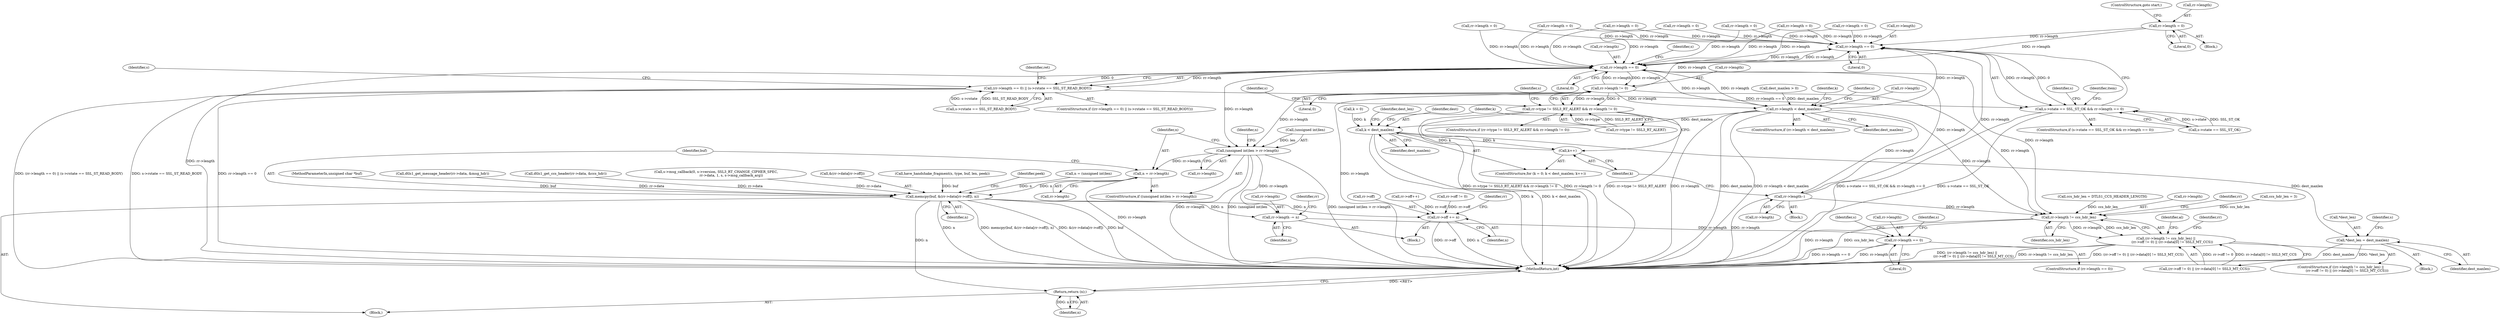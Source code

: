 digraph "0_openssl_e9bbefbf0f24c57645e7ad6a5a71ae649d18ac8e@pointer" {
"1000410" [label="(Call,rr->length = 0)"];
"1000302" [label="(Call,rr->length == 0)"];
"1000296" [label="(Call,s->state == SSL_ST_OK && rr->length == 0)"];
"1000364" [label="(Call,rr->length == 0)"];
"1000363" [label="(Call,(rr->length == 0) || (s->rstate == SSL_ST_READ_BODY))"];
"1000423" [label="(Call,rr->length != 0)"];
"1000417" [label="(Call,rr->type != SSL3_RT_ALERT && rr->length != 0)"];
"1000529" [label="(Call,(unsigned int)len > rr->length)"];
"1000536" [label="(Call,n = rr->length)"];
"1000547" [label="(Call,memcpy(buf, &(rr->data[rr->off]), n))"];
"1000562" [label="(Call,rr->length -= n)"];
"1000573" [label="(Call,rr->length == 0)"];
"1000567" [label="(Call,rr->off += n)"];
"1000646" [label="(Return,return (n);)"];
"1000804" [label="(Call,rr->length < dest_maxlen)"];
"1000825" [label="(Call,k < dest_maxlen)"];
"1000828" [label="(Call,k++)"];
"1000847" [label="(Call,*dest_len = dest_maxlen)"];
"1000843" [label="(Call,rr->length--)"];
"1001445" [label="(Call,rr->length != ccs_hdr_len)"];
"1001444" [label="(Call,(rr->length != ccs_hdr_len) ||\n            (rr->off != 0) || (rr->data[0] != SSL3_MT_CCS))"];
"1000561" [label="(Block,)"];
"1001471" [label="(Call,rr->length = 0)"];
"1000365" [label="(Call,rr->length)"];
"1001465" [label="(Identifier,al)"];
"1001449" [label="(Identifier,ccs_hdr_len)"];
"1000401" [label="(Identifier,s)"];
"1000822" [label="(Call,k = 0)"];
"1000469" [label="(Call,rr->length = 0)"];
"1000547" [label="(Call,memcpy(buf, &(rr->data[rr->off]), n))"];
"1000533" [label="(Call,rr->length)"];
"1000371" [label="(Identifier,s)"];
"1000295" [label="(ControlStructure,if (s->state == SSL_ST_OK && rr->length == 0))"];
"1000848" [label="(Call,*dest_len)"];
"1000362" [label="(ControlStructure,if ((rr->length == 0) || (s->rstate == SSL_ST_READ_BODY)))"];
"1000363" [label="(Call,(rr->length == 0) || (s->rstate == SSL_ST_READ_BODY))"];
"1001576" [label="(Call,rr->length = 0)"];
"1000500" [label="(Block,)"];
"1000829" [label="(Identifier,k)"];
"1000528" [label="(ControlStructure,if ((unsigned int)len > rr->length))"];
"1000376" [label="(Identifier,ret)"];
"1000573" [label="(Call,rr->length == 0)"];
"1000803" [label="(ControlStructure,if (rr->length < dest_maxlen))"];
"1000568" [label="(Call,rr->off)"];
"1000577" [label="(Literal,0)"];
"1000839" [label="(Call,rr->off++)"];
"1000815" [label="(Call,rr->length = 0)"];
"1000833" [label="(Identifier,dest)"];
"1000415" [label="(ControlStructure,goto start;)"];
"1001443" [label="(ControlStructure,if ((rr->length != ccs_hdr_len) ||\n            (rr->off != 0) || (rr->data[0] != SSL3_MT_CCS)))"];
"1001559" [label="(Call,dtls1_get_message_header(rr->data, &msg_hdr))"];
"1000804" [label="(Call,rr->length < dest_maxlen)"];
"1000855" [label="(Identifier,s)"];
"1000542" [label="(Call,n = (unsigned int)len)"];
"1000418" [label="(Call,rr->type != SSL3_RT_ALERT)"];
"1001473" [label="(Identifier,rr)"];
"1000530" [label="(Call,(unsigned int)len)"];
"1001451" [label="(Call,rr->off != 0)"];
"1001425" [label="(Call,ccs_hdr_len = DTLS1_CCS_HEADER_LENGTH)"];
"1000302" [label="(Call,rr->length == 0)"];
"1000359" [label="(Identifier,s)"];
"1000297" [label="(Call,s->state == SSL_ST_OK)"];
"1001446" [label="(Call,rr->length)"];
"1000569" [label="(Identifier,rr)"];
"1000536" [label="(Call,n = rr->length)"];
"1000581" [label="(Identifier,s)"];
"1000575" [label="(Identifier,rr)"];
"1000825" [label="(Call,k < dest_maxlen)"];
"1000593" [label="(Identifier,s)"];
"1000799" [label="(Call,dest_maxlen > 0)"];
"1000160" [label="(MethodParameterIn,unsigned char *buf)"];
"1001716" [label="(Call,rr->length = 0)"];
"1000808" [label="(Identifier,dest_maxlen)"];
"1000417" [label="(Call,rr->type != SSL3_RT_ALERT && rr->length != 0)"];
"1000571" [label="(Identifier,n)"];
"1000529" [label="(Call,(unsigned int)len > rr->length)"];
"1000439" [label="(Identifier,s)"];
"1000368" [label="(Literal,0)"];
"1001105" [label="(Call,rr->length = 0)"];
"1000823" [label="(Identifier,k)"];
"1000537" [label="(Identifier,n)"];
"1001819" [label="(MethodReturn,int)"];
"1000431" [label="(Identifier,s)"];
"1000847" [label="(Call,*dest_len = dest_maxlen)"];
"1000411" [label="(Call,rr->length)"];
"1000830" [label="(Block,)"];
"1000548" [label="(Identifier,buf)"];
"1001450" [label="(Call,(rr->off != 0) || (rr->data[0] != SSL3_MT_CCS))"];
"1000310" [label="(Identifier,item)"];
"1001453" [label="(Identifier,rr)"];
"1001428" [label="(Call,dtls1_get_ccs_header(rr->data, &ccs_hdr))"];
"1000364" [label="(Call,rr->length == 0)"];
"1000574" [label="(Call,rr->length)"];
"1001480" [label="(Call,s->msg_callback(0, s->version, SSL3_RT_CHANGE_CIPHER_SPEC,\n                            rr->data, 1, s, s->msg_callback_arg))"];
"1000296" [label="(Call,s->state == SSL_ST_OK && rr->length == 0)"];
"1000423" [label="(Call,rr->length != 0)"];
"1000646" [label="(Return,return (n);)"];
"1000549" [label="(Call,&(rr->data[rr->off]))"];
"1000844" [label="(Call,rr->length)"];
"1000826" [label="(Identifier,k)"];
"1000828" [label="(Call,k++)"];
"1000563" [label="(Call,rr->length)"];
"1001440" [label="(Call,ccs_hdr_len = 3)"];
"1000850" [label="(Identifier,dest_maxlen)"];
"1000219" [label="(Call,have_handshake_fragment(s, type, buf, len, peek))"];
"1000827" [label="(Identifier,dest_maxlen)"];
"1000410" [label="(Call,rr->length = 0)"];
"1000849" [label="(Identifier,dest_len)"];
"1000303" [label="(Call,rr->length)"];
"1000557" [label="(Identifier,n)"];
"1000560" [label="(Identifier,peek)"];
"1000369" [label="(Call,s->rstate == SSL_ST_READ_BODY)"];
"1000843" [label="(Call,rr->length--)"];
"1000647" [label="(Identifier,n)"];
"1001599" [label="(Call,rr->length = 0)"];
"1000424" [label="(Call,rr->length)"];
"1000427" [label="(Literal,0)"];
"1000821" [label="(ControlStructure,for (k = 0; k < dest_maxlen; k++))"];
"1000802" [label="(Block,)"];
"1000306" [label="(Literal,0)"];
"1000562" [label="(Call,rr->length -= n)"];
"1000566" [label="(Identifier,n)"];
"1000812" [label="(Identifier,s)"];
"1000805" [label="(Call,rr->length)"];
"1001444" [label="(Call,(rr->length != ccs_hdr_len) ||\n            (rr->off != 0) || (rr->data[0] != SSL3_MT_CCS))"];
"1000538" [label="(Call,rr->length)"];
"1000414" [label="(Literal,0)"];
"1000543" [label="(Identifier,n)"];
"1001445" [label="(Call,rr->length != ccs_hdr_len)"];
"1000572" [label="(ControlStructure,if (rr->length == 0))"];
"1000567" [label="(Call,rr->off += n)"];
"1000416" [label="(ControlStructure,if (rr->type != SSL3_RT_ALERT && rr->length != 0))"];
"1000409" [label="(Block,)"];
"1000410" -> "1000409"  [label="AST: "];
"1000410" -> "1000414"  [label="CFG: "];
"1000411" -> "1000410"  [label="AST: "];
"1000414" -> "1000410"  [label="AST: "];
"1000415" -> "1000410"  [label="CFG: "];
"1000410" -> "1000302"  [label="DDG: rr->length"];
"1000410" -> "1000364"  [label="DDG: rr->length"];
"1000302" -> "1000296"  [label="AST: "];
"1000302" -> "1000306"  [label="CFG: "];
"1000303" -> "1000302"  [label="AST: "];
"1000306" -> "1000302"  [label="AST: "];
"1000296" -> "1000302"  [label="CFG: "];
"1000302" -> "1000296"  [label="DDG: rr->length"];
"1000302" -> "1000296"  [label="DDG: 0"];
"1000815" -> "1000302"  [label="DDG: rr->length"];
"1001471" -> "1000302"  [label="DDG: rr->length"];
"1001105" -> "1000302"  [label="DDG: rr->length"];
"1001716" -> "1000302"  [label="DDG: rr->length"];
"1000469" -> "1000302"  [label="DDG: rr->length"];
"1000804" -> "1000302"  [label="DDG: rr->length"];
"1000364" -> "1000302"  [label="DDG: rr->length"];
"1001599" -> "1000302"  [label="DDG: rr->length"];
"1000843" -> "1000302"  [label="DDG: rr->length"];
"1000423" -> "1000302"  [label="DDG: rr->length"];
"1001576" -> "1000302"  [label="DDG: rr->length"];
"1000302" -> "1000364"  [label="DDG: rr->length"];
"1000296" -> "1000295"  [label="AST: "];
"1000296" -> "1000297"  [label="CFG: "];
"1000297" -> "1000296"  [label="AST: "];
"1000310" -> "1000296"  [label="CFG: "];
"1000359" -> "1000296"  [label="CFG: "];
"1000296" -> "1001819"  [label="DDG: s->state == SSL_ST_OK && rr->length == 0"];
"1000296" -> "1001819"  [label="DDG: s->state == SSL_ST_OK"];
"1000297" -> "1000296"  [label="DDG: s->state"];
"1000297" -> "1000296"  [label="DDG: SSL_ST_OK"];
"1000363" -> "1000296"  [label="DDG: rr->length == 0"];
"1000364" -> "1000363"  [label="AST: "];
"1000364" -> "1000368"  [label="CFG: "];
"1000365" -> "1000364"  [label="AST: "];
"1000368" -> "1000364"  [label="AST: "];
"1000371" -> "1000364"  [label="CFG: "];
"1000363" -> "1000364"  [label="CFG: "];
"1000364" -> "1001819"  [label="DDG: rr->length"];
"1000364" -> "1000363"  [label="DDG: rr->length"];
"1000364" -> "1000363"  [label="DDG: 0"];
"1000815" -> "1000364"  [label="DDG: rr->length"];
"1001471" -> "1000364"  [label="DDG: rr->length"];
"1001105" -> "1000364"  [label="DDG: rr->length"];
"1001716" -> "1000364"  [label="DDG: rr->length"];
"1000469" -> "1000364"  [label="DDG: rr->length"];
"1000804" -> "1000364"  [label="DDG: rr->length"];
"1001599" -> "1000364"  [label="DDG: rr->length"];
"1000843" -> "1000364"  [label="DDG: rr->length"];
"1000423" -> "1000364"  [label="DDG: rr->length"];
"1001576" -> "1000364"  [label="DDG: rr->length"];
"1000364" -> "1000423"  [label="DDG: rr->length"];
"1000364" -> "1000529"  [label="DDG: rr->length"];
"1000364" -> "1000804"  [label="DDG: rr->length"];
"1000364" -> "1001445"  [label="DDG: rr->length"];
"1000363" -> "1000362"  [label="AST: "];
"1000363" -> "1000369"  [label="CFG: "];
"1000369" -> "1000363"  [label="AST: "];
"1000376" -> "1000363"  [label="CFG: "];
"1000401" -> "1000363"  [label="CFG: "];
"1000363" -> "1001819"  [label="DDG: s->rstate == SSL_ST_READ_BODY"];
"1000363" -> "1001819"  [label="DDG: rr->length == 0"];
"1000363" -> "1001819"  [label="DDG: (rr->length == 0) || (s->rstate == SSL_ST_READ_BODY)"];
"1000369" -> "1000363"  [label="DDG: s->rstate"];
"1000369" -> "1000363"  [label="DDG: SSL_ST_READ_BODY"];
"1000423" -> "1000417"  [label="AST: "];
"1000423" -> "1000427"  [label="CFG: "];
"1000424" -> "1000423"  [label="AST: "];
"1000427" -> "1000423"  [label="AST: "];
"1000417" -> "1000423"  [label="CFG: "];
"1000423" -> "1001819"  [label="DDG: rr->length"];
"1000423" -> "1000417"  [label="DDG: rr->length"];
"1000423" -> "1000417"  [label="DDG: 0"];
"1000423" -> "1000529"  [label="DDG: rr->length"];
"1000423" -> "1000804"  [label="DDG: rr->length"];
"1000423" -> "1001445"  [label="DDG: rr->length"];
"1000417" -> "1000416"  [label="AST: "];
"1000417" -> "1000418"  [label="CFG: "];
"1000418" -> "1000417"  [label="AST: "];
"1000431" -> "1000417"  [label="CFG: "];
"1000439" -> "1000417"  [label="CFG: "];
"1000417" -> "1001819"  [label="DDG: rr->length != 0"];
"1000417" -> "1001819"  [label="DDG: rr->type != SSL3_RT_ALERT"];
"1000417" -> "1001819"  [label="DDG: rr->type != SSL3_RT_ALERT && rr->length != 0"];
"1000418" -> "1000417"  [label="DDG: rr->type"];
"1000418" -> "1000417"  [label="DDG: SSL3_RT_ALERT"];
"1000529" -> "1000528"  [label="AST: "];
"1000529" -> "1000533"  [label="CFG: "];
"1000530" -> "1000529"  [label="AST: "];
"1000533" -> "1000529"  [label="AST: "];
"1000537" -> "1000529"  [label="CFG: "];
"1000543" -> "1000529"  [label="CFG: "];
"1000529" -> "1001819"  [label="DDG: rr->length"];
"1000529" -> "1001819"  [label="DDG: (unsigned int)len"];
"1000529" -> "1001819"  [label="DDG: (unsigned int)len > rr->length"];
"1000530" -> "1000529"  [label="DDG: len"];
"1000529" -> "1000536"  [label="DDG: rr->length"];
"1000529" -> "1000562"  [label="DDG: rr->length"];
"1000536" -> "1000528"  [label="AST: "];
"1000536" -> "1000538"  [label="CFG: "];
"1000537" -> "1000536"  [label="AST: "];
"1000538" -> "1000536"  [label="AST: "];
"1000548" -> "1000536"  [label="CFG: "];
"1000536" -> "1001819"  [label="DDG: rr->length"];
"1000536" -> "1000547"  [label="DDG: n"];
"1000547" -> "1000500"  [label="AST: "];
"1000547" -> "1000557"  [label="CFG: "];
"1000548" -> "1000547"  [label="AST: "];
"1000549" -> "1000547"  [label="AST: "];
"1000557" -> "1000547"  [label="AST: "];
"1000560" -> "1000547"  [label="CFG: "];
"1000547" -> "1001819"  [label="DDG: buf"];
"1000547" -> "1001819"  [label="DDG: n"];
"1000547" -> "1001819"  [label="DDG: memcpy(buf, &(rr->data[rr->off]), n)"];
"1000547" -> "1001819"  [label="DDG: &(rr->data[rr->off])"];
"1000219" -> "1000547"  [label="DDG: buf"];
"1000160" -> "1000547"  [label="DDG: buf"];
"1001428" -> "1000547"  [label="DDG: rr->data"];
"1001480" -> "1000547"  [label="DDG: rr->data"];
"1001559" -> "1000547"  [label="DDG: rr->data"];
"1000542" -> "1000547"  [label="DDG: n"];
"1000547" -> "1000562"  [label="DDG: n"];
"1000547" -> "1000567"  [label="DDG: n"];
"1000547" -> "1000646"  [label="DDG: n"];
"1000562" -> "1000561"  [label="AST: "];
"1000562" -> "1000566"  [label="CFG: "];
"1000563" -> "1000562"  [label="AST: "];
"1000566" -> "1000562"  [label="AST: "];
"1000569" -> "1000562"  [label="CFG: "];
"1000562" -> "1000573"  [label="DDG: rr->length"];
"1000573" -> "1000572"  [label="AST: "];
"1000573" -> "1000577"  [label="CFG: "];
"1000574" -> "1000573"  [label="AST: "];
"1000577" -> "1000573"  [label="AST: "];
"1000581" -> "1000573"  [label="CFG: "];
"1000593" -> "1000573"  [label="CFG: "];
"1000573" -> "1001819"  [label="DDG: rr->length"];
"1000573" -> "1001819"  [label="DDG: rr->length == 0"];
"1000567" -> "1000561"  [label="AST: "];
"1000567" -> "1000571"  [label="CFG: "];
"1000568" -> "1000567"  [label="AST: "];
"1000571" -> "1000567"  [label="AST: "];
"1000575" -> "1000567"  [label="CFG: "];
"1000567" -> "1001819"  [label="DDG: n"];
"1000567" -> "1001819"  [label="DDG: rr->off"];
"1001451" -> "1000567"  [label="DDG: rr->off"];
"1000839" -> "1000567"  [label="DDG: rr->off"];
"1000646" -> "1000500"  [label="AST: "];
"1000646" -> "1000647"  [label="CFG: "];
"1000647" -> "1000646"  [label="AST: "];
"1001819" -> "1000646"  [label="CFG: "];
"1000646" -> "1001819"  [label="DDG: <RET>"];
"1000647" -> "1000646"  [label="DDG: n"];
"1000804" -> "1000803"  [label="AST: "];
"1000804" -> "1000808"  [label="CFG: "];
"1000805" -> "1000804"  [label="AST: "];
"1000808" -> "1000804"  [label="AST: "];
"1000812" -> "1000804"  [label="CFG: "];
"1000823" -> "1000804"  [label="CFG: "];
"1000804" -> "1001819"  [label="DDG: rr->length"];
"1000804" -> "1001819"  [label="DDG: dest_maxlen"];
"1000804" -> "1001819"  [label="DDG: rr->length < dest_maxlen"];
"1000799" -> "1000804"  [label="DDG: dest_maxlen"];
"1000804" -> "1000825"  [label="DDG: dest_maxlen"];
"1000804" -> "1000843"  [label="DDG: rr->length"];
"1000804" -> "1001445"  [label="DDG: rr->length"];
"1000825" -> "1000821"  [label="AST: "];
"1000825" -> "1000827"  [label="CFG: "];
"1000826" -> "1000825"  [label="AST: "];
"1000827" -> "1000825"  [label="AST: "];
"1000833" -> "1000825"  [label="CFG: "];
"1000849" -> "1000825"  [label="CFG: "];
"1000825" -> "1001819"  [label="DDG: k"];
"1000825" -> "1001819"  [label="DDG: k < dest_maxlen"];
"1000828" -> "1000825"  [label="DDG: k"];
"1000822" -> "1000825"  [label="DDG: k"];
"1000825" -> "1000828"  [label="DDG: k"];
"1000825" -> "1000847"  [label="DDG: dest_maxlen"];
"1000828" -> "1000821"  [label="AST: "];
"1000828" -> "1000829"  [label="CFG: "];
"1000829" -> "1000828"  [label="AST: "];
"1000826" -> "1000828"  [label="CFG: "];
"1000847" -> "1000802"  [label="AST: "];
"1000847" -> "1000850"  [label="CFG: "];
"1000848" -> "1000847"  [label="AST: "];
"1000850" -> "1000847"  [label="AST: "];
"1000855" -> "1000847"  [label="CFG: "];
"1000847" -> "1001819"  [label="DDG: dest_maxlen"];
"1000847" -> "1001819"  [label="DDG: *dest_len"];
"1000843" -> "1000830"  [label="AST: "];
"1000843" -> "1000844"  [label="CFG: "];
"1000844" -> "1000843"  [label="AST: "];
"1000829" -> "1000843"  [label="CFG: "];
"1000843" -> "1001819"  [label="DDG: rr->length"];
"1000843" -> "1001445"  [label="DDG: rr->length"];
"1001445" -> "1001444"  [label="AST: "];
"1001445" -> "1001449"  [label="CFG: "];
"1001446" -> "1001445"  [label="AST: "];
"1001449" -> "1001445"  [label="AST: "];
"1001453" -> "1001445"  [label="CFG: "];
"1001444" -> "1001445"  [label="CFG: "];
"1001445" -> "1001819"  [label="DDG: ccs_hdr_len"];
"1001445" -> "1001819"  [label="DDG: rr->length"];
"1001445" -> "1001444"  [label="DDG: rr->length"];
"1001445" -> "1001444"  [label="DDG: ccs_hdr_len"];
"1001425" -> "1001445"  [label="DDG: ccs_hdr_len"];
"1001440" -> "1001445"  [label="DDG: ccs_hdr_len"];
"1001444" -> "1001443"  [label="AST: "];
"1001444" -> "1001450"  [label="CFG: "];
"1001450" -> "1001444"  [label="AST: "];
"1001465" -> "1001444"  [label="CFG: "];
"1001473" -> "1001444"  [label="CFG: "];
"1001444" -> "1001819"  [label="DDG: (rr->length != ccs_hdr_len) ||\n            (rr->off != 0) || (rr->data[0] != SSL3_MT_CCS)"];
"1001444" -> "1001819"  [label="DDG: rr->length != ccs_hdr_len"];
"1001444" -> "1001819"  [label="DDG: (rr->off != 0) || (rr->data[0] != SSL3_MT_CCS)"];
"1001450" -> "1001444"  [label="DDG: rr->off != 0"];
"1001450" -> "1001444"  [label="DDG: rr->data[0] != SSL3_MT_CCS"];
}
